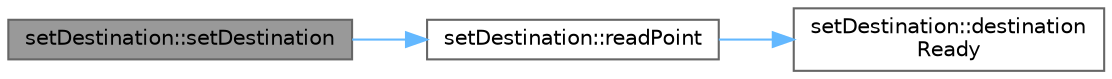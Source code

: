 digraph "setDestination::setDestination"
{
 // LATEX_PDF_SIZE
  bgcolor="transparent";
  edge [fontname=Helvetica,fontsize=10,labelfontname=Helvetica,labelfontsize=10];
  node [fontname=Helvetica,fontsize=10,shape=box,height=0.2,width=0.4];
  rankdir="LR";
  Node1 [id="Node000001",label="setDestination::setDestination",height=0.2,width=0.4,color="gray40", fillcolor="grey60", style="filled", fontcolor="black",tooltip="Constructor for setDestination."];
  Node1 -> Node2 [id="edge1_Node000001_Node000002",color="steelblue1",style="solid",tooltip=" "];
  Node2 [id="Node000002",label="setDestination::readPoint",height=0.2,width=0.4,color="grey40", fillcolor="white", style="filled",URL="$classset_destination.html#a96c3fecb47d7709062dcb0b3d4352522",tooltip="Reads the point from the input line edit."];
  Node2 -> Node3 [id="edge2_Node000002_Node000003",color="steelblue1",style="solid",tooltip=" "];
  Node3 [id="Node000003",label="setDestination::destination\lReady",height=0.2,width=0.4,color="grey40", fillcolor="white", style="filled",URL="$classset_destination.html#abe8e59e2426273b27e9af180fc56b9ba",tooltip="Signal emitted when the destination point is ready."];
}
